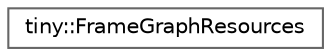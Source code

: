 digraph "Graphical Class Hierarchy"
{
 // LATEX_PDF_SIZE
  bgcolor="transparent";
  edge [fontname=Helvetica,fontsize=10,labelfontname=Helvetica,labelfontsize=10];
  node [fontname=Helvetica,fontsize=10,shape=box,height=0.2,width=0.4];
  rankdir="LR";
  Node0 [id="Node000000",label="tiny::FrameGraphResources",height=0.2,width=0.4,color="grey40", fillcolor="white", style="filled",URL="$classtiny_1_1_frame_graph_resources.html",tooltip=" "];
}
